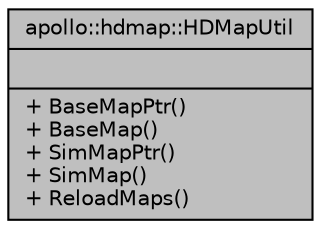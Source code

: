 digraph "apollo::hdmap::HDMapUtil"
{
  edge [fontname="Helvetica",fontsize="10",labelfontname="Helvetica",labelfontsize="10"];
  node [fontname="Helvetica",fontsize="10",shape=record];
  Node1 [label="{apollo::hdmap::HDMapUtil\n||+ BaseMapPtr()\l+ BaseMap()\l+ SimMapPtr()\l+ SimMap()\l+ ReloadMaps()\l}",height=0.2,width=0.4,color="black", fillcolor="grey75", style="filled" fontcolor="black"];
}
